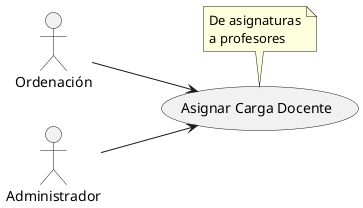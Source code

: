 @startuml
left to right direction

actor "Ordenación" as ord
actor "Administrador" as admin

usecase "Asignar Carga Docente" as asignarCarga
note top of asignarCarga
    De asignaturas
    a profesores
end note

ord --> asignarCarga
admin --> asignarCarga
@enduml